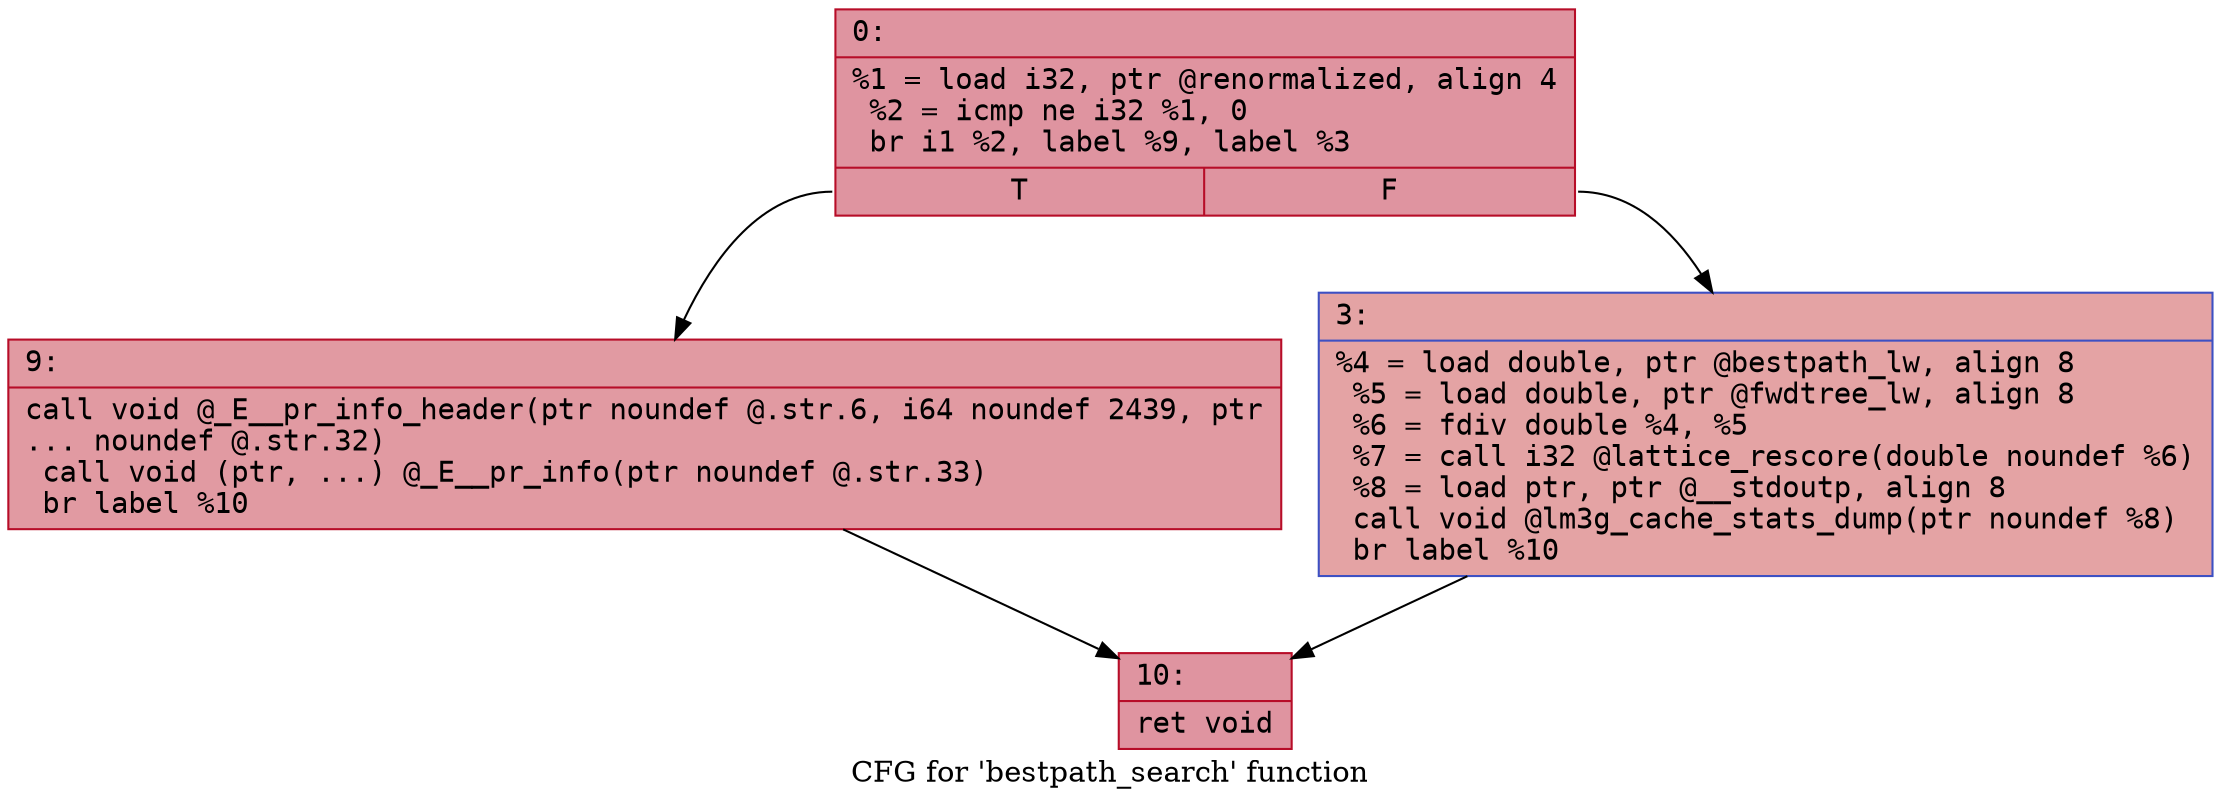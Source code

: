 digraph "CFG for 'bestpath_search' function" {
	label="CFG for 'bestpath_search' function";

	Node0x60000203a850 [shape=record,color="#b70d28ff", style=filled, fillcolor="#b70d2870" fontname="Courier",label="{0:\l|  %1 = load i32, ptr @renormalized, align 4\l  %2 = icmp ne i32 %1, 0\l  br i1 %2, label %9, label %3\l|{<s0>T|<s1>F}}"];
	Node0x60000203a850:s0 -> Node0x60000203ae40[tooltip="0 -> 9\nProbability 62.50%" ];
	Node0x60000203a850:s1 -> Node0x60000203ada0[tooltip="0 -> 3\nProbability 37.50%" ];
	Node0x60000203ada0 [shape=record,color="#3d50c3ff", style=filled, fillcolor="#c32e3170" fontname="Courier",label="{3:\l|  %4 = load double, ptr @bestpath_lw, align 8\l  %5 = load double, ptr @fwdtree_lw, align 8\l  %6 = fdiv double %4, %5\l  %7 = call i32 @lattice_rescore(double noundef %6)\l  %8 = load ptr, ptr @__stdoutp, align 8\l  call void @lm3g_cache_stats_dump(ptr noundef %8)\l  br label %10\l}"];
	Node0x60000203ada0 -> Node0x60000203ae90[tooltip="3 -> 10\nProbability 100.00%" ];
	Node0x60000203ae40 [shape=record,color="#b70d28ff", style=filled, fillcolor="#bb1b2c70" fontname="Courier",label="{9:\l|  call void @_E__pr_info_header(ptr noundef @.str.6, i64 noundef 2439, ptr\l... noundef @.str.32)\l  call void (ptr, ...) @_E__pr_info(ptr noundef @.str.33)\l  br label %10\l}"];
	Node0x60000203ae40 -> Node0x60000203ae90[tooltip="9 -> 10\nProbability 100.00%" ];
	Node0x60000203ae90 [shape=record,color="#b70d28ff", style=filled, fillcolor="#b70d2870" fontname="Courier",label="{10:\l|  ret void\l}"];
}
